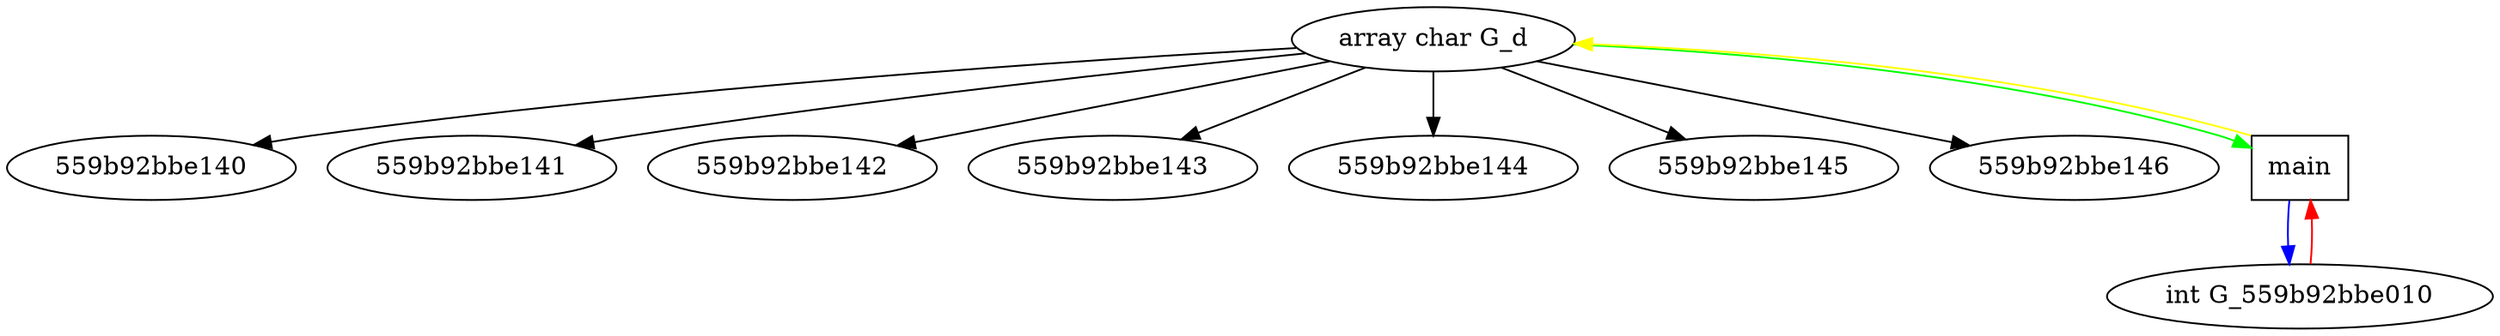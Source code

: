 digraph G {
"array char G_d" -> "559b92bbe140"
"array char G_d" -> "559b92bbe141"
"array char G_d" -> "559b92bbe142"
"array char G_d" -> "559b92bbe143"
"array char G_d" -> "559b92bbe144"
"array char G_d" -> "559b92bbe145"
"array char G_d" -> "559b92bbe146"
R_1 [label = "main" shape = "box"]
"int G_559b92bbe010" -> R_1 [color = "red"]
R_1 -> "int G_559b92bbe010" [color = "blue"]
R_1 -> "array char G_d" [color = "yellow"]
"array char G_d" -> R_1 [color = "green"]
}
